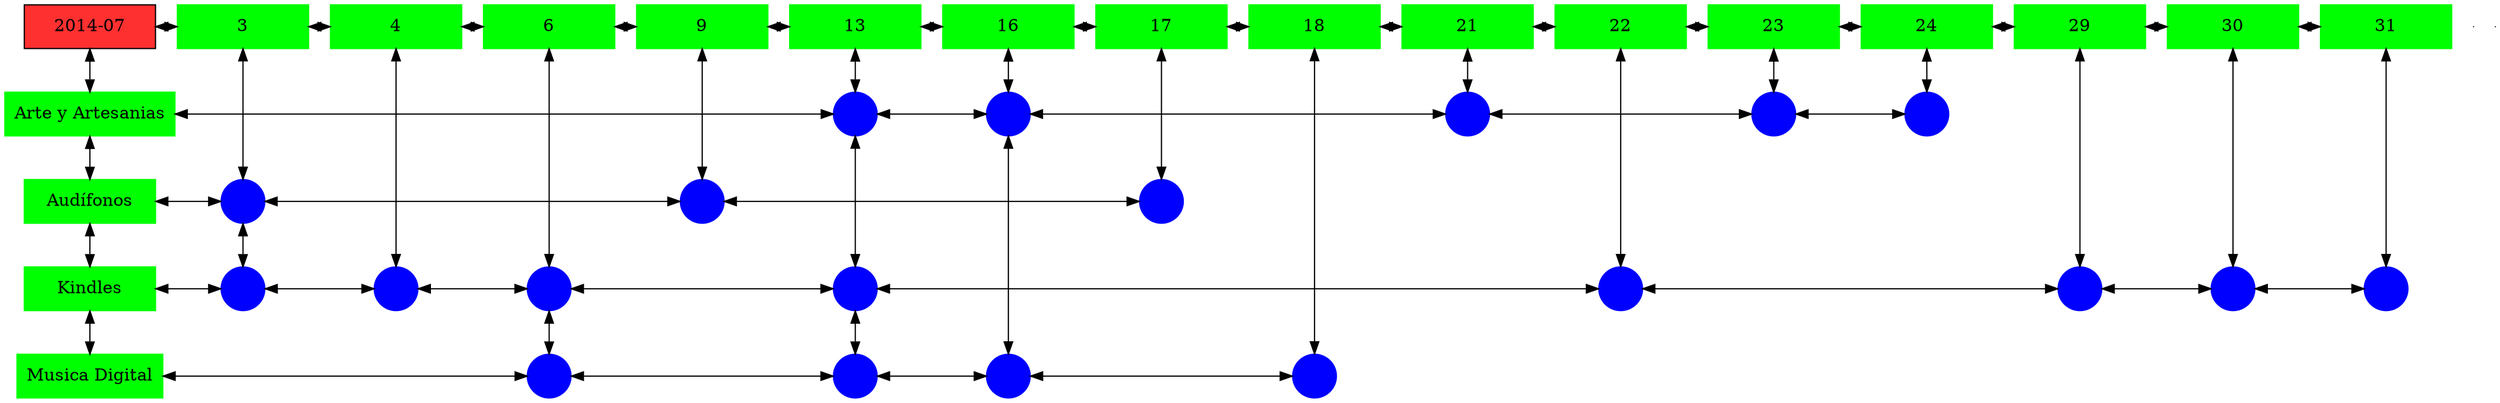 digraph G{
node[shape="box"];
nodeMt[ label = "2014-07", width = 1.5, style = filled, fillcolor = firebrick1, group = 1 ];
e0[ shape = point, width = 0 ];
e1[ shape = point, width = 0 ];
node0xc00225c9b0[label="3",color=green,style =filled,width = 1.5 group=3];
nodeMt->node0xc00225c9b0[dir="both"];
{rank=same;nodeMt;node0xc00225c9b0;}
node0xc002050460[label="4",color=green,style =filled,width = 1.5 group=4];
node0xc00225c9b0->node0xc002050460[dir="both"];
{rank=same;node0xc00225c9b0;node0xc002050460;}
node0xc002136b40[label="6",color=green,style =filled,width = 1.5 group=6];
node0xc002050460->node0xc002136b40[dir="both"];
{rank=same;node0xc002050460;node0xc002136b40;}
node0xc002295180[label="9",color=green,style =filled,width = 1.5 group=9];
node0xc002136b40->node0xc002295180[dir="both"];
{rank=same;node0xc002136b40;node0xc002295180;}
node0xc00208aaf0[label="13",color=green,style =filled,width = 1.5 group=13];
node0xc002295180->node0xc00208aaf0[dir="both"];
{rank=same;node0xc002295180;node0xc00208aaf0;}
node0xc001fc3b80[label="16",color=green,style =filled,width = 1.5 group=16];
node0xc00208aaf0->node0xc001fc3b80[dir="both"];
{rank=same;node0xc00208aaf0;node0xc001fc3b80;}
node0xc00208b5e0[label="17",color=green,style =filled,width = 1.5 group=17];
node0xc001fc3b80->node0xc00208b5e0[dir="both"];
{rank=same;node0xc001fc3b80;node0xc00208b5e0;}
node0xc0020d5c20[label="18",color=green,style =filled,width = 1.5 group=18];
node0xc00208b5e0->node0xc0020d5c20[dir="both"];
{rank=same;node0xc00208b5e0;node0xc0020d5c20;}
node0xc001ecb4a0[label="21",color=green,style =filled,width = 1.5 group=21];
node0xc0020d5c20->node0xc001ecb4a0[dir="both"];
{rank=same;node0xc0020d5c20;node0xc001ecb4a0;}
node0xc00200ebe0[label="22",color=green,style =filled,width = 1.5 group=22];
node0xc001ecb4a0->node0xc00200ebe0[dir="both"];
{rank=same;node0xc001ecb4a0;node0xc00200ebe0;}
node0xc001ea77c0[label="23",color=green,style =filled,width = 1.5 group=23];
node0xc00200ebe0->node0xc001ea77c0[dir="both"];
{rank=same;node0xc00200ebe0;node0xc001ea77c0;}
node0xc001f3e910[label="24",color=green,style =filled,width = 1.5 group=24];
node0xc001ea77c0->node0xc001f3e910[dir="both"];
{rank=same;node0xc001ea77c0;node0xc001f3e910;}
node0xc0021fce60[label="29",color=green,style =filled,width = 1.5 group=29];
node0xc001f3e910->node0xc0021fce60[dir="both"];
{rank=same;node0xc001f3e910;node0xc0021fce60;}
node0xc0020f31d0[label="30",color=green,style =filled,width = 1.5 group=30];
node0xc0021fce60->node0xc0020f31d0[dir="both"];
{rank=same;node0xc0021fce60;node0xc0020f31d0;}
node0xc001efb4f0[label="31",color=green,style =filled,width = 1.5 group=31];
node0xc0020f31d0->node0xc001efb4f0[dir="both"];
{rank=same;node0xc0020f31d0;node0xc001efb4f0;}
node0xc001ea7770[label="Arte y Artesanias",color=green,style =filled width = 1.5 group=1];
node0xc0020bd600[label="",color=blue,style =filled, width = 0.5 group=13 shape=circle];
node0xc001ea7770->node0xc0020bd600[dir="both"];
{rank=same;node0xc001ea7770;node0xc0020bd600;}
node0xc0022c6f00[label="",color=blue,style =filled, width = 0.5 group=16 shape=circle];
node0xc0020bd600->node0xc0022c6f00[dir="both"];
{rank=same;node0xc0022c6f00;node0xc0020bd600;}
node0xc001ed2700[label="",color=blue,style =filled, width = 0.5 group=21 shape=circle];
node0xc0022c6f00->node0xc001ed2700[dir="both"];
{rank=same;node0xc001ed2700;node0xc0022c6f00;}
node0xc001ea4e80[label="",color=blue,style =filled, width = 0.5 group=23 shape=circle];
node0xc001ed2700->node0xc001ea4e80[dir="both"];
{rank=same;node0xc001ea4e80;node0xc001ed2700;}
node0xc001f40000[label="",color=blue,style =filled, width = 0.5 group=24 shape=circle];
node0xc001ea4e80->node0xc001f40000[dir="both"];
{rank=same;node0xc001f40000;node0xc001ea4e80;}
node0xc00208b590[label="Audífonos",color=green,style =filled width = 1.5 group=1];
node0xc002286480[label="",color=blue,style =filled, width = 0.5 group=3 shape=circle];
node0xc00208b590->node0xc002286480[dir="both"];
{rank=same;node0xc00208b590;node0xc002286480;}
node0xc002298980[label="",color=blue,style =filled, width = 0.5 group=9 shape=circle];
node0xc002286480->node0xc002298980[dir="both"];
{rank=same;node0xc002298980;node0xc002286480;}
node0xc00208cf80[label="",color=blue,style =filled, width = 0.5 group=17 shape=circle];
node0xc002298980->node0xc00208cf80[dir="both"];
{rank=same;node0xc00208cf80;node0xc002298980;}
node0xc001efb4a0[label="Kindles",color=green,style =filled width = 1.5 group=1];
node0xc002258e00[label="",color=blue,style =filled, width = 0.5 group=3 shape=circle];
node0xc001efb4a0->node0xc002258e00[dir="both"];
{rank=same;node0xc001efb4a0;node0xc002258e00;}
node0xc00204c700[label="",color=blue,style =filled, width = 0.5 group=4 shape=circle];
node0xc002258e00->node0xc00204c700[dir="both"];
{rank=same;node0xc00204c700;node0xc002258e00;}
node0xc002184d80[label="",color=blue,style =filled, width = 0.5 group=6 shape=circle];
node0xc00204c700->node0xc002184d80[dir="both"];
{rank=same;node0xc002184d80;node0xc00204c700;}
node0xc00216d100[label="",color=blue,style =filled, width = 0.5 group=13 shape=circle];
node0xc002184d80->node0xc00216d100[dir="both"];
{rank=same;node0xc00216d100;node0xc002184d80;}
node0xc00200cf80[label="",color=blue,style =filled, width = 0.5 group=22 shape=circle];
node0xc00216d100->node0xc00200cf80[dir="both"];
{rank=same;node0xc00200cf80;node0xc00216d100;}
node0xc002202800[label="",color=blue,style =filled, width = 0.5 group=29 shape=circle];
node0xc00200cf80->node0xc002202800[dir="both"];
{rank=same;node0xc002202800;node0xc00200cf80;}
node0xc0020ebd80[label="",color=blue,style =filled, width = 0.5 group=30 shape=circle];
node0xc002202800->node0xc0020ebd80[dir="both"];
{rank=same;node0xc0020ebd80;node0xc002202800;}
node0xc001f00080[label="",color=blue,style =filled, width = 0.5 group=31 shape=circle];
node0xc0020ebd80->node0xc001f00080[dir="both"];
{rank=same;node0xc001f00080;node0xc0020ebd80;}
node0xc001fc3b30[label="Musica Digital",color=green,style =filled width = 1.5 group=1];
node0xc00212bc00[label="",color=blue,style =filled, width = 0.5 group=6 shape=circle];
node0xc001fc3b30->node0xc00212bc00[dir="both"];
{rank=same;node0xc001fc3b30;node0xc00212bc00;}
node0xc00208c780[label="",color=blue,style =filled, width = 0.5 group=13 shape=circle];
node0xc00212bc00->node0xc00208c780[dir="both"];
{rank=same;node0xc00208c780;node0xc00212bc00;}
node0xc001fc6780[label="",color=blue,style =filled, width = 0.5 group=16 shape=circle];
node0xc00208c780->node0xc001fc6780[dir="both"];
{rank=same;node0xc001fc6780;node0xc00208c780;}
node0xc0020d9480[label="",color=blue,style =filled, width = 0.5 group=18 shape=circle];
node0xc001fc6780->node0xc0020d9480[dir="both"];
{rank=same;node0xc0020d9480;node0xc001fc6780;}
node0xc00225c9b0->node0xc002286480[dir="both"];
node0xc002286480->node0xc002258e00[dir="both"];
node0xc002050460->node0xc00204c700[dir="both"];
node0xc002136b40->node0xc002184d80[dir="both"];
node0xc002184d80->node0xc00212bc00[dir="both"];
node0xc002295180->node0xc002298980[dir="both"];
node0xc00208aaf0->node0xc0020bd600[dir="both"];
node0xc0020bd600->node0xc00216d100[dir="both"];
node0xc00216d100->node0xc00208c780[dir="both"];
node0xc001fc3b80->node0xc0022c6f00[dir="both"];
node0xc0022c6f00->node0xc001fc6780[dir="both"];
node0xc00208b5e0->node0xc00208cf80[dir="both"];
node0xc0020d5c20->node0xc0020d9480[dir="both"];
node0xc001ecb4a0->node0xc001ed2700[dir="both"];
node0xc00200ebe0->node0xc00200cf80[dir="both"];
node0xc001ea77c0->node0xc001ea4e80[dir="both"];
node0xc001f3e910->node0xc001f40000[dir="both"];
node0xc0021fce60->node0xc002202800[dir="both"];
node0xc0020f31d0->node0xc0020ebd80[dir="both"];
node0xc001efb4f0->node0xc001f00080[dir="both"];
nodeMt->node0xc001ea7770[dir="both"];
node0xc001ea7770->node0xc00208b590[dir="both"];
node0xc00208b590->node0xc001efb4a0[dir="both"];
node0xc001efb4a0->node0xc001fc3b30[dir="both"];
}
